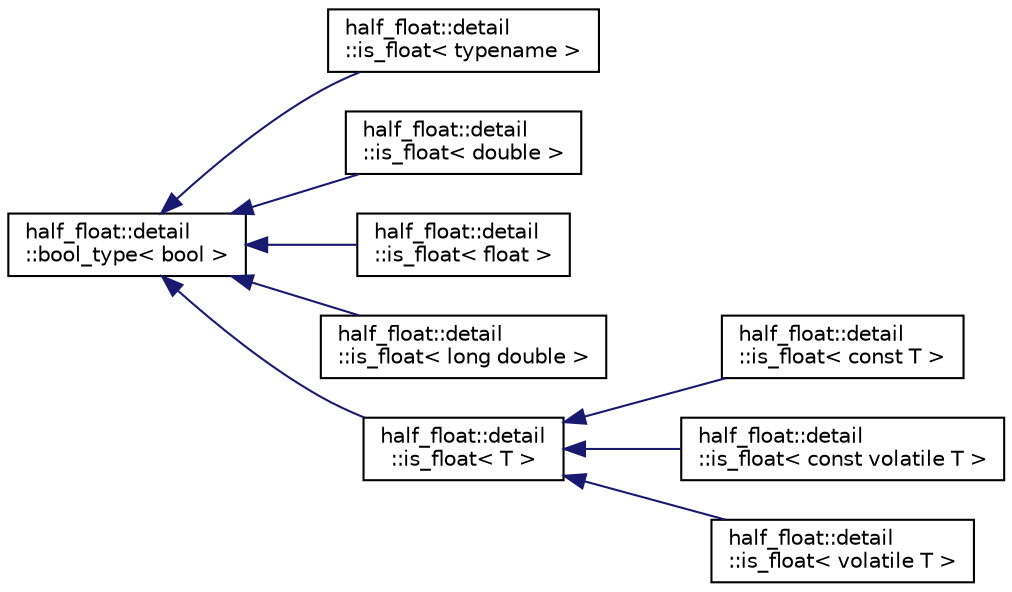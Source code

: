 digraph "Graphical Class Hierarchy"
{
  edge [fontname="Helvetica",fontsize="10",labelfontname="Helvetica",labelfontsize="10"];
  node [fontname="Helvetica",fontsize="10",shape=record];
  rankdir="LR";
  Node1 [label="half_float::detail\l::bool_type\< bool \>",height=0.2,width=0.4,color="black", fillcolor="white", style="filled",URL="$structhalf__float_1_1detail_1_1bool__type.html",tooltip="Helper for tag dispatching. "];
  Node1 -> Node2 [dir="back",color="midnightblue",fontsize="10",style="solid",fontname="Helvetica"];
  Node2 [label="half_float::detail\l::is_float\< typename \>",height=0.2,width=0.4,color="black", fillcolor="white", style="filled",URL="$structhalf__float_1_1detail_1_1is__float.html",tooltip="Type traits for floating point types. "];
  Node1 -> Node3 [dir="back",color="midnightblue",fontsize="10",style="solid",fontname="Helvetica"];
  Node3 [label="half_float::detail\l::is_float\< double \>",height=0.2,width=0.4,color="black", fillcolor="white", style="filled",URL="$structhalf__float_1_1detail_1_1is__float_3_01double_01_4.html"];
  Node1 -> Node4 [dir="back",color="midnightblue",fontsize="10",style="solid",fontname="Helvetica"];
  Node4 [label="half_float::detail\l::is_float\< float \>",height=0.2,width=0.4,color="black", fillcolor="white", style="filled",URL="$structhalf__float_1_1detail_1_1is__float_3_01float_01_4.html"];
  Node1 -> Node5 [dir="back",color="midnightblue",fontsize="10",style="solid",fontname="Helvetica"];
  Node5 [label="half_float::detail\l::is_float\< long double \>",height=0.2,width=0.4,color="black", fillcolor="white", style="filled",URL="$structhalf__float_1_1detail_1_1is__float_3_01long_01double_01_4.html"];
  Node1 -> Node6 [dir="back",color="midnightblue",fontsize="10",style="solid",fontname="Helvetica"];
  Node6 [label="half_float::detail\l::is_float\< T \>",height=0.2,width=0.4,color="black", fillcolor="white", style="filled",URL="$structhalf__float_1_1detail_1_1is__float.html"];
  Node6 -> Node7 [dir="back",color="midnightblue",fontsize="10",style="solid",fontname="Helvetica"];
  Node7 [label="half_float::detail\l::is_float\< const T \>",height=0.2,width=0.4,color="black", fillcolor="white", style="filled",URL="$structhalf__float_1_1detail_1_1is__float_3_01const_01T_01_4.html"];
  Node6 -> Node8 [dir="back",color="midnightblue",fontsize="10",style="solid",fontname="Helvetica"];
  Node8 [label="half_float::detail\l::is_float\< const volatile T \>",height=0.2,width=0.4,color="black", fillcolor="white", style="filled",URL="$structhalf__float_1_1detail_1_1is__float_3_01const_01volatile_01T_01_4.html"];
  Node6 -> Node9 [dir="back",color="midnightblue",fontsize="10",style="solid",fontname="Helvetica"];
  Node9 [label="half_float::detail\l::is_float\< volatile T \>",height=0.2,width=0.4,color="black", fillcolor="white", style="filled",URL="$structhalf__float_1_1detail_1_1is__float_3_01volatile_01T_01_4.html"];
}

